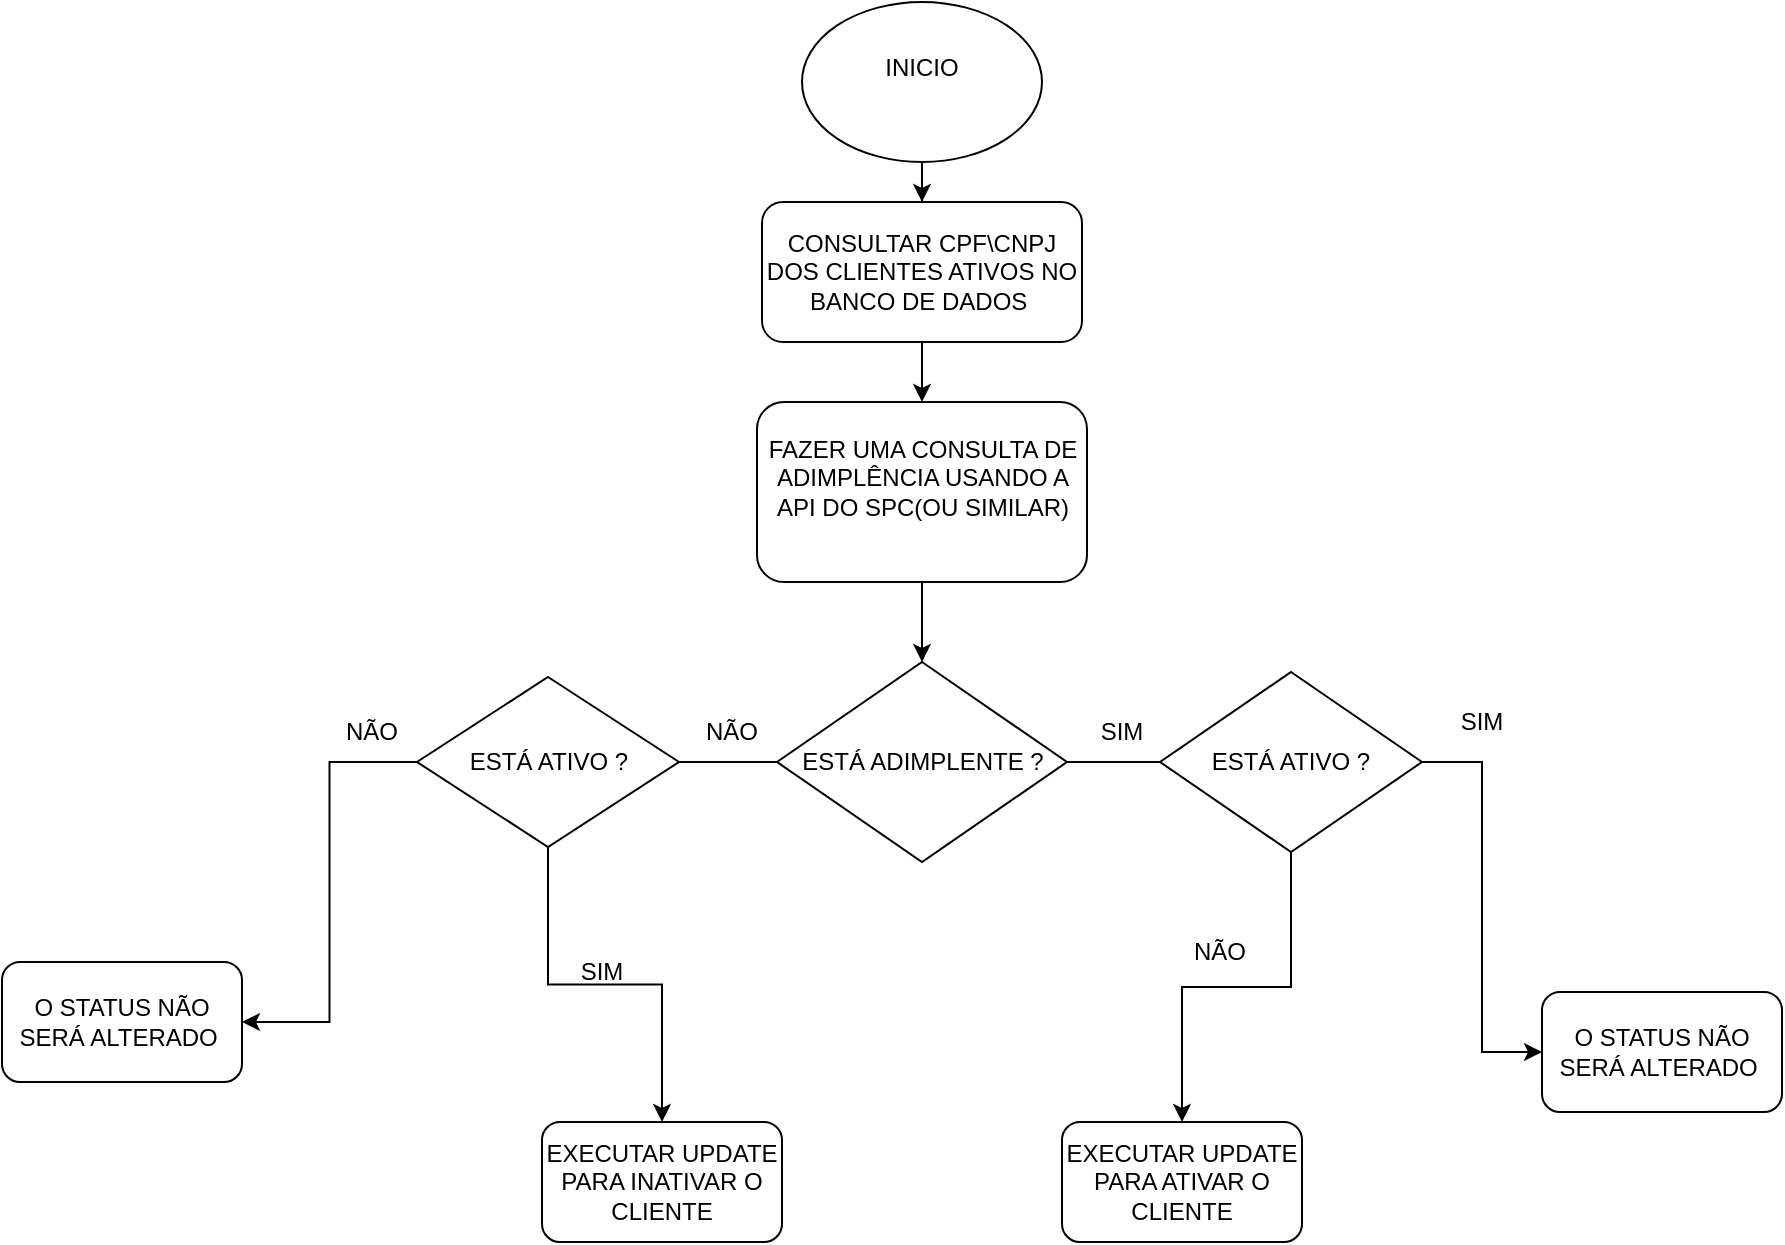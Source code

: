<mxfile version="26.0.1">
  <diagram id="C5RBs43oDa-KdzZeNtuy" name="Page-1">
    <mxGraphModel dx="906" dy="547" grid="1" gridSize="10" guides="1" tooltips="1" connect="1" arrows="1" fold="1" page="1" pageScale="1" pageWidth="827" pageHeight="1169" math="0" shadow="0">
      <root>
        <mxCell id="WIyWlLk6GJQsqaUBKTNV-0" />
        <mxCell id="WIyWlLk6GJQsqaUBKTNV-1" parent="WIyWlLk6GJQsqaUBKTNV-0" />
        <mxCell id="5wo3lFajxMeHUiyOMAY9-0" value="INICIO&lt;div&gt;&lt;br&gt;&lt;/div&gt;" style="ellipse;whiteSpace=wrap;html=1;" vertex="1" parent="WIyWlLk6GJQsqaUBKTNV-1">
          <mxGeometry x="470" y="60" width="120" height="80" as="geometry" />
        </mxCell>
        <mxCell id="5wo3lFajxMeHUiyOMAY9-3" value="" style="edgeStyle=orthogonalEdgeStyle;rounded=0;orthogonalLoop=1;jettySize=auto;html=1;exitX=0.5;exitY=1;exitDx=0;exitDy=0;" edge="1" parent="WIyWlLk6GJQsqaUBKTNV-1" source="5wo3lFajxMeHUiyOMAY9-0" target="5wo3lFajxMeHUiyOMAY9-2">
          <mxGeometry relative="1" as="geometry">
            <mxPoint x="530" y="190" as="targetPoint" />
            <mxPoint x="530" y="140" as="sourcePoint" />
          </mxGeometry>
        </mxCell>
        <mxCell id="5wo3lFajxMeHUiyOMAY9-5" value="" style="edgeStyle=orthogonalEdgeStyle;rounded=0;orthogonalLoop=1;jettySize=auto;html=1;" edge="1" parent="WIyWlLk6GJQsqaUBKTNV-1" source="5wo3lFajxMeHUiyOMAY9-2" target="5wo3lFajxMeHUiyOMAY9-4">
          <mxGeometry relative="1" as="geometry" />
        </mxCell>
        <mxCell id="5wo3lFajxMeHUiyOMAY9-2" value="CONSULTAR CPF\CNPJ DOS CLIENTES ATIVOS NO BANCO DE DADOS&amp;nbsp;" style="rounded=1;whiteSpace=wrap;html=1;" vertex="1" parent="WIyWlLk6GJQsqaUBKTNV-1">
          <mxGeometry x="450" y="160" width="160" height="70" as="geometry" />
        </mxCell>
        <mxCell id="5wo3lFajxMeHUiyOMAY9-9" value="" style="edgeStyle=orthogonalEdgeStyle;rounded=0;orthogonalLoop=1;jettySize=auto;html=1;" edge="1" parent="WIyWlLk6GJQsqaUBKTNV-1" source="5wo3lFajxMeHUiyOMAY9-4" target="5wo3lFajxMeHUiyOMAY9-6">
          <mxGeometry relative="1" as="geometry" />
        </mxCell>
        <mxCell id="5wo3lFajxMeHUiyOMAY9-4" value="FAZER UMA CONSULTA DE ADIMPLÊNCIA USANDO A API DO SPC(OU SIMILAR)&lt;div&gt;&lt;br&gt;&lt;/div&gt;" style="whiteSpace=wrap;html=1;rounded=1;" vertex="1" parent="WIyWlLk6GJQsqaUBKTNV-1">
          <mxGeometry x="447.5" y="260" width="165" height="90" as="geometry" />
        </mxCell>
        <mxCell id="5wo3lFajxMeHUiyOMAY9-8" value="" style="edgeStyle=orthogonalEdgeStyle;rounded=0;orthogonalLoop=1;jettySize=auto;html=1;" edge="1" parent="WIyWlLk6GJQsqaUBKTNV-1" source="5wo3lFajxMeHUiyOMAY9-6">
          <mxGeometry relative="1" as="geometry">
            <mxPoint x="681" y="440" as="targetPoint" />
          </mxGeometry>
        </mxCell>
        <mxCell id="5wo3lFajxMeHUiyOMAY9-12" value="" style="edgeStyle=orthogonalEdgeStyle;rounded=0;orthogonalLoop=1;jettySize=auto;html=1;" edge="1" parent="WIyWlLk6GJQsqaUBKTNV-1" source="5wo3lFajxMeHUiyOMAY9-6">
          <mxGeometry relative="1" as="geometry">
            <mxPoint x="370" y="440" as="targetPoint" />
          </mxGeometry>
        </mxCell>
        <mxCell id="5wo3lFajxMeHUiyOMAY9-6" value="ESTÁ ADIMPLENTE ?" style="rhombus;whiteSpace=wrap;html=1;" vertex="1" parent="WIyWlLk6GJQsqaUBKTNV-1">
          <mxGeometry x="457.5" y="390" width="145" height="100" as="geometry" />
        </mxCell>
        <mxCell id="5wo3lFajxMeHUiyOMAY9-10" value="SIM" style="text;html=1;align=center;verticalAlign=middle;whiteSpace=wrap;rounded=0;" vertex="1" parent="WIyWlLk6GJQsqaUBKTNV-1">
          <mxGeometry x="600" y="410" width="60" height="30" as="geometry" />
        </mxCell>
        <mxCell id="5wo3lFajxMeHUiyOMAY9-11" value="NÃO" style="text;html=1;align=center;verticalAlign=middle;whiteSpace=wrap;rounded=0;" vertex="1" parent="WIyWlLk6GJQsqaUBKTNV-1">
          <mxGeometry x="400" y="410" width="70" height="30" as="geometry" />
        </mxCell>
        <mxCell id="5wo3lFajxMeHUiyOMAY9-45" style="edgeStyle=orthogonalEdgeStyle;rounded=0;orthogonalLoop=1;jettySize=auto;html=1;exitX=1;exitY=0.5;exitDx=0;exitDy=0;entryX=0;entryY=0.5;entryDx=0;entryDy=0;" edge="1" parent="WIyWlLk6GJQsqaUBKTNV-1" source="5wo3lFajxMeHUiyOMAY9-17" target="5wo3lFajxMeHUiyOMAY9-23">
          <mxGeometry relative="1" as="geometry">
            <mxPoint x="840" y="440" as="targetPoint" />
          </mxGeometry>
        </mxCell>
        <mxCell id="5wo3lFajxMeHUiyOMAY9-46" style="edgeStyle=orthogonalEdgeStyle;rounded=0;orthogonalLoop=1;jettySize=auto;html=1;exitX=0.5;exitY=1;exitDx=0;exitDy=0;entryX=0.5;entryY=0;entryDx=0;entryDy=0;" edge="1" parent="WIyWlLk6GJQsqaUBKTNV-1" source="5wo3lFajxMeHUiyOMAY9-17" target="5wo3lFajxMeHUiyOMAY9-18">
          <mxGeometry relative="1" as="geometry" />
        </mxCell>
        <mxCell id="5wo3lFajxMeHUiyOMAY9-17" value="ESTÁ ATIVO ?" style="rhombus;whiteSpace=wrap;html=1;" vertex="1" parent="WIyWlLk6GJQsqaUBKTNV-1">
          <mxGeometry x="649" y="395" width="131" height="90" as="geometry" />
        </mxCell>
        <mxCell id="5wo3lFajxMeHUiyOMAY9-18" value="EXECUTAR UPDATE PARA ATIVAR O CLIENTE" style="rounded=1;whiteSpace=wrap;html=1;" vertex="1" parent="WIyWlLk6GJQsqaUBKTNV-1">
          <mxGeometry x="600" y="620" width="120" height="60" as="geometry" />
        </mxCell>
        <mxCell id="5wo3lFajxMeHUiyOMAY9-20" value="NÃO" style="text;html=1;align=center;verticalAlign=middle;whiteSpace=wrap;rounded=0;" vertex="1" parent="WIyWlLk6GJQsqaUBKTNV-1">
          <mxGeometry x="649" y="520" width="60" height="30" as="geometry" />
        </mxCell>
        <mxCell id="5wo3lFajxMeHUiyOMAY9-22" value="SIM" style="text;html=1;align=center;verticalAlign=middle;whiteSpace=wrap;rounded=0;" vertex="1" parent="WIyWlLk6GJQsqaUBKTNV-1">
          <mxGeometry x="780" y="405" width="60" height="30" as="geometry" />
        </mxCell>
        <mxCell id="5wo3lFajxMeHUiyOMAY9-23" value="O STATUS NÃO SERÁ ALTERADO&amp;nbsp;" style="rounded=1;whiteSpace=wrap;html=1;" vertex="1" parent="WIyWlLk6GJQsqaUBKTNV-1">
          <mxGeometry x="840" y="555" width="120" height="60" as="geometry" />
        </mxCell>
        <mxCell id="5wo3lFajxMeHUiyOMAY9-42" style="edgeStyle=orthogonalEdgeStyle;rounded=0;orthogonalLoop=1;jettySize=auto;html=1;exitX=0.5;exitY=1;exitDx=0;exitDy=0;entryX=0.5;entryY=0;entryDx=0;entryDy=0;" edge="1" parent="WIyWlLk6GJQsqaUBKTNV-1" source="5wo3lFajxMeHUiyOMAY9-33" target="5wo3lFajxMeHUiyOMAY9-34">
          <mxGeometry relative="1" as="geometry">
            <mxPoint x="343" y="540" as="targetPoint" />
          </mxGeometry>
        </mxCell>
        <mxCell id="5wo3lFajxMeHUiyOMAY9-33" value="ESTÁ ATIVO ?" style="rhombus;whiteSpace=wrap;html=1;" vertex="1" parent="WIyWlLk6GJQsqaUBKTNV-1">
          <mxGeometry x="277.5" y="397.5" width="131" height="85" as="geometry" />
        </mxCell>
        <mxCell id="5wo3lFajxMeHUiyOMAY9-34" value="EXECUTAR UPDATE PARA INATIVAR O CLIENTE" style="rounded=1;whiteSpace=wrap;html=1;" vertex="1" parent="WIyWlLk6GJQsqaUBKTNV-1">
          <mxGeometry x="340" y="620" width="120" height="60" as="geometry" />
        </mxCell>
        <mxCell id="5wo3lFajxMeHUiyOMAY9-36" value="SIM" style="text;html=1;align=center;verticalAlign=middle;whiteSpace=wrap;rounded=0;" vertex="1" parent="WIyWlLk6GJQsqaUBKTNV-1">
          <mxGeometry x="340" y="530" width="60" height="30" as="geometry" />
        </mxCell>
        <mxCell id="5wo3lFajxMeHUiyOMAY9-52" style="edgeStyle=orthogonalEdgeStyle;rounded=0;orthogonalLoop=1;jettySize=auto;html=1;exitX=0;exitY=0.5;exitDx=0;exitDy=0;entryX=1;entryY=0.5;entryDx=0;entryDy=0;" edge="1" parent="WIyWlLk6GJQsqaUBKTNV-1" source="5wo3lFajxMeHUiyOMAY9-33" target="5wo3lFajxMeHUiyOMAY9-48">
          <mxGeometry relative="1" as="geometry" />
        </mxCell>
        <mxCell id="5wo3lFajxMeHUiyOMAY9-47" value="NÃO" style="text;html=1;align=center;verticalAlign=middle;whiteSpace=wrap;rounded=0;" vertex="1" parent="WIyWlLk6GJQsqaUBKTNV-1">
          <mxGeometry x="220" y="410" width="70" height="30" as="geometry" />
        </mxCell>
        <mxCell id="5wo3lFajxMeHUiyOMAY9-48" value="O STATUS NÃO SERÁ ALTERADO&amp;nbsp;" style="rounded=1;whiteSpace=wrap;html=1;" vertex="1" parent="WIyWlLk6GJQsqaUBKTNV-1">
          <mxGeometry x="70" y="540" width="120" height="60" as="geometry" />
        </mxCell>
      </root>
    </mxGraphModel>
  </diagram>
</mxfile>
